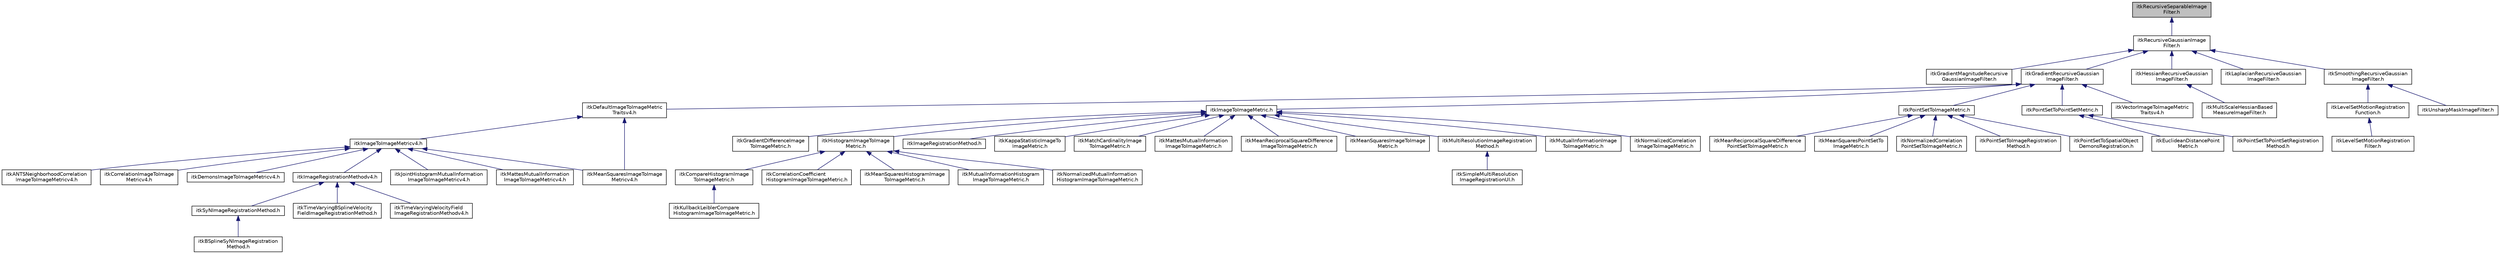 digraph "itkRecursiveSeparableImageFilter.h"
{
 // LATEX_PDF_SIZE
  edge [fontname="Helvetica",fontsize="10",labelfontname="Helvetica",labelfontsize="10"];
  node [fontname="Helvetica",fontsize="10",shape=record];
  Node1 [label="itkRecursiveSeparableImage\lFilter.h",height=0.2,width=0.4,color="black", fillcolor="grey75", style="filled", fontcolor="black",tooltip=" "];
  Node1 -> Node2 [dir="back",color="midnightblue",fontsize="10",style="solid",fontname="Helvetica"];
  Node2 [label="itkRecursiveGaussianImage\lFilter.h",height=0.2,width=0.4,color="black", fillcolor="white", style="filled",URL="$itkRecursiveGaussianImageFilter_8h.html",tooltip=" "];
  Node2 -> Node3 [dir="back",color="midnightblue",fontsize="10",style="solid",fontname="Helvetica"];
  Node3 [label="itkGradientMagnitudeRecursive\lGaussianImageFilter.h",height=0.2,width=0.4,color="black", fillcolor="white", style="filled",URL="$itkGradientMagnitudeRecursiveGaussianImageFilter_8h.html",tooltip=" "];
  Node2 -> Node4 [dir="back",color="midnightblue",fontsize="10",style="solid",fontname="Helvetica"];
  Node4 [label="itkGradientRecursiveGaussian\lImageFilter.h",height=0.2,width=0.4,color="black", fillcolor="white", style="filled",URL="$itkGradientRecursiveGaussianImageFilter_8h.html",tooltip=" "];
  Node4 -> Node5 [dir="back",color="midnightblue",fontsize="10",style="solid",fontname="Helvetica"];
  Node5 [label="itkDefaultImageToImageMetric\lTraitsv4.h",height=0.2,width=0.4,color="black", fillcolor="white", style="filled",URL="$itkDefaultImageToImageMetricTraitsv4_8h.html",tooltip=" "];
  Node5 -> Node6 [dir="back",color="midnightblue",fontsize="10",style="solid",fontname="Helvetica"];
  Node6 [label="itkImageToImageMetricv4.h",height=0.2,width=0.4,color="black", fillcolor="white", style="filled",URL="$itkImageToImageMetricv4_8h.html",tooltip=" "];
  Node6 -> Node7 [dir="back",color="midnightblue",fontsize="10",style="solid",fontname="Helvetica"];
  Node7 [label="itkANTSNeighborhoodCorrelation\lImageToImageMetricv4.h",height=0.2,width=0.4,color="black", fillcolor="white", style="filled",URL="$itkANTSNeighborhoodCorrelationImageToImageMetricv4_8h.html",tooltip=" "];
  Node6 -> Node8 [dir="back",color="midnightblue",fontsize="10",style="solid",fontname="Helvetica"];
  Node8 [label="itkCorrelationImageToImage\lMetricv4.h",height=0.2,width=0.4,color="black", fillcolor="white", style="filled",URL="$itkCorrelationImageToImageMetricv4_8h.html",tooltip=" "];
  Node6 -> Node9 [dir="back",color="midnightblue",fontsize="10",style="solid",fontname="Helvetica"];
  Node9 [label="itkDemonsImageToImageMetricv4.h",height=0.2,width=0.4,color="black", fillcolor="white", style="filled",URL="$itkDemonsImageToImageMetricv4_8h.html",tooltip=" "];
  Node6 -> Node10 [dir="back",color="midnightblue",fontsize="10",style="solid",fontname="Helvetica"];
  Node10 [label="itkImageRegistrationMethodv4.h",height=0.2,width=0.4,color="black", fillcolor="white", style="filled",URL="$itkImageRegistrationMethodv4_8h.html",tooltip=" "];
  Node10 -> Node11 [dir="back",color="midnightblue",fontsize="10",style="solid",fontname="Helvetica"];
  Node11 [label="itkSyNImageRegistrationMethod.h",height=0.2,width=0.4,color="black", fillcolor="white", style="filled",URL="$itkSyNImageRegistrationMethod_8h.html",tooltip=" "];
  Node11 -> Node12 [dir="back",color="midnightblue",fontsize="10",style="solid",fontname="Helvetica"];
  Node12 [label="itkBSplineSyNImageRegistration\lMethod.h",height=0.2,width=0.4,color="black", fillcolor="white", style="filled",URL="$itkBSplineSyNImageRegistrationMethod_8h.html",tooltip=" "];
  Node10 -> Node13 [dir="back",color="midnightblue",fontsize="10",style="solid",fontname="Helvetica"];
  Node13 [label="itkTimeVaryingBSplineVelocity\lFieldImageRegistrationMethod.h",height=0.2,width=0.4,color="black", fillcolor="white", style="filled",URL="$itkTimeVaryingBSplineVelocityFieldImageRegistrationMethod_8h.html",tooltip=" "];
  Node10 -> Node14 [dir="back",color="midnightblue",fontsize="10",style="solid",fontname="Helvetica"];
  Node14 [label="itkTimeVaryingVelocityField\lImageRegistrationMethodv4.h",height=0.2,width=0.4,color="black", fillcolor="white", style="filled",URL="$itkTimeVaryingVelocityFieldImageRegistrationMethodv4_8h.html",tooltip=" "];
  Node6 -> Node15 [dir="back",color="midnightblue",fontsize="10",style="solid",fontname="Helvetica"];
  Node15 [label="itkJointHistogramMutualInformation\lImageToImageMetricv4.h",height=0.2,width=0.4,color="black", fillcolor="white", style="filled",URL="$itkJointHistogramMutualInformationImageToImageMetricv4_8h.html",tooltip=" "];
  Node6 -> Node16 [dir="back",color="midnightblue",fontsize="10",style="solid",fontname="Helvetica"];
  Node16 [label="itkMattesMutualInformation\lImageToImageMetricv4.h",height=0.2,width=0.4,color="black", fillcolor="white", style="filled",URL="$itkMattesMutualInformationImageToImageMetricv4_8h.html",tooltip=" "];
  Node6 -> Node17 [dir="back",color="midnightblue",fontsize="10",style="solid",fontname="Helvetica"];
  Node17 [label="itkMeanSquaresImageToImage\lMetricv4.h",height=0.2,width=0.4,color="black", fillcolor="white", style="filled",URL="$itkMeanSquaresImageToImageMetricv4_8h.html",tooltip=" "];
  Node5 -> Node17 [dir="back",color="midnightblue",fontsize="10",style="solid",fontname="Helvetica"];
  Node4 -> Node18 [dir="back",color="midnightblue",fontsize="10",style="solid",fontname="Helvetica"];
  Node18 [label="itkImageToImageMetric.h",height=0.2,width=0.4,color="black", fillcolor="white", style="filled",URL="$itkImageToImageMetric_8h.html",tooltip=" "];
  Node18 -> Node19 [dir="back",color="midnightblue",fontsize="10",style="solid",fontname="Helvetica"];
  Node19 [label="itkGradientDifferenceImage\lToImageMetric.h",height=0.2,width=0.4,color="black", fillcolor="white", style="filled",URL="$itkGradientDifferenceImageToImageMetric_8h.html",tooltip=" "];
  Node18 -> Node20 [dir="back",color="midnightblue",fontsize="10",style="solid",fontname="Helvetica"];
  Node20 [label="itkHistogramImageToImage\lMetric.h",height=0.2,width=0.4,color="black", fillcolor="white", style="filled",URL="$itkHistogramImageToImageMetric_8h.html",tooltip=" "];
  Node20 -> Node21 [dir="back",color="midnightblue",fontsize="10",style="solid",fontname="Helvetica"];
  Node21 [label="itkCompareHistogramImage\lToImageMetric.h",height=0.2,width=0.4,color="black", fillcolor="white", style="filled",URL="$itkCompareHistogramImageToImageMetric_8h.html",tooltip=" "];
  Node21 -> Node22 [dir="back",color="midnightblue",fontsize="10",style="solid",fontname="Helvetica"];
  Node22 [label="itkKullbackLeiblerCompare\lHistogramImageToImageMetric.h",height=0.2,width=0.4,color="black", fillcolor="white", style="filled",URL="$itkKullbackLeiblerCompareHistogramImageToImageMetric_8h.html",tooltip=" "];
  Node20 -> Node23 [dir="back",color="midnightblue",fontsize="10",style="solid",fontname="Helvetica"];
  Node23 [label="itkCorrelationCoefficient\lHistogramImageToImageMetric.h",height=0.2,width=0.4,color="black", fillcolor="white", style="filled",URL="$itkCorrelationCoefficientHistogramImageToImageMetric_8h.html",tooltip=" "];
  Node20 -> Node24 [dir="back",color="midnightblue",fontsize="10",style="solid",fontname="Helvetica"];
  Node24 [label="itkMeanSquaresHistogramImage\lToImageMetric.h",height=0.2,width=0.4,color="black", fillcolor="white", style="filled",URL="$itkMeanSquaresHistogramImageToImageMetric_8h.html",tooltip=" "];
  Node20 -> Node25 [dir="back",color="midnightblue",fontsize="10",style="solid",fontname="Helvetica"];
  Node25 [label="itkMutualInformationHistogram\lImageToImageMetric.h",height=0.2,width=0.4,color="black", fillcolor="white", style="filled",URL="$itkMutualInformationHistogramImageToImageMetric_8h.html",tooltip=" "];
  Node20 -> Node26 [dir="back",color="midnightblue",fontsize="10",style="solid",fontname="Helvetica"];
  Node26 [label="itkNormalizedMutualInformation\lHistogramImageToImageMetric.h",height=0.2,width=0.4,color="black", fillcolor="white", style="filled",URL="$itkNormalizedMutualInformationHistogramImageToImageMetric_8h.html",tooltip=" "];
  Node18 -> Node27 [dir="back",color="midnightblue",fontsize="10",style="solid",fontname="Helvetica"];
  Node27 [label="itkImageRegistrationMethod.h",height=0.2,width=0.4,color="black", fillcolor="white", style="filled",URL="$itkImageRegistrationMethod_8h.html",tooltip=" "];
  Node18 -> Node28 [dir="back",color="midnightblue",fontsize="10",style="solid",fontname="Helvetica"];
  Node28 [label="itkKappaStatisticImageTo\lImageMetric.h",height=0.2,width=0.4,color="black", fillcolor="white", style="filled",URL="$itkKappaStatisticImageToImageMetric_8h.html",tooltip=" "];
  Node18 -> Node29 [dir="back",color="midnightblue",fontsize="10",style="solid",fontname="Helvetica"];
  Node29 [label="itkMatchCardinalityImage\lToImageMetric.h",height=0.2,width=0.4,color="black", fillcolor="white", style="filled",URL="$itkMatchCardinalityImageToImageMetric_8h.html",tooltip=" "];
  Node18 -> Node30 [dir="back",color="midnightblue",fontsize="10",style="solid",fontname="Helvetica"];
  Node30 [label="itkMattesMutualInformation\lImageToImageMetric.h",height=0.2,width=0.4,color="black", fillcolor="white", style="filled",URL="$itkMattesMutualInformationImageToImageMetric_8h.html",tooltip=" "];
  Node18 -> Node31 [dir="back",color="midnightblue",fontsize="10",style="solid",fontname="Helvetica"];
  Node31 [label="itkMeanReciprocalSquareDifference\lImageToImageMetric.h",height=0.2,width=0.4,color="black", fillcolor="white", style="filled",URL="$itkMeanReciprocalSquareDifferenceImageToImageMetric_8h.html",tooltip=" "];
  Node18 -> Node32 [dir="back",color="midnightblue",fontsize="10",style="solid",fontname="Helvetica"];
  Node32 [label="itkMeanSquaresImageToImage\lMetric.h",height=0.2,width=0.4,color="black", fillcolor="white", style="filled",URL="$itkMeanSquaresImageToImageMetric_8h.html",tooltip=" "];
  Node18 -> Node33 [dir="back",color="midnightblue",fontsize="10",style="solid",fontname="Helvetica"];
  Node33 [label="itkMultiResolutionImageRegistration\lMethod.h",height=0.2,width=0.4,color="black", fillcolor="white", style="filled",URL="$itkMultiResolutionImageRegistrationMethod_8h.html",tooltip=" "];
  Node33 -> Node34 [dir="back",color="midnightblue",fontsize="10",style="solid",fontname="Helvetica"];
  Node34 [label="itkSimpleMultiResolution\lImageRegistrationUI.h",height=0.2,width=0.4,color="black", fillcolor="white", style="filled",URL="$itkSimpleMultiResolutionImageRegistrationUI_8h.html",tooltip=" "];
  Node18 -> Node35 [dir="back",color="midnightblue",fontsize="10",style="solid",fontname="Helvetica"];
  Node35 [label="itkMutualInformationImage\lToImageMetric.h",height=0.2,width=0.4,color="black", fillcolor="white", style="filled",URL="$itkMutualInformationImageToImageMetric_8h.html",tooltip=" "];
  Node18 -> Node36 [dir="back",color="midnightblue",fontsize="10",style="solid",fontname="Helvetica"];
  Node36 [label="itkNormalizedCorrelation\lImageToImageMetric.h",height=0.2,width=0.4,color="black", fillcolor="white", style="filled",URL="$itkNormalizedCorrelationImageToImageMetric_8h.html",tooltip=" "];
  Node4 -> Node37 [dir="back",color="midnightblue",fontsize="10",style="solid",fontname="Helvetica"];
  Node37 [label="itkPointSetToImageMetric.h",height=0.2,width=0.4,color="black", fillcolor="white", style="filled",URL="$itkPointSetToImageMetric_8h.html",tooltip=" "];
  Node37 -> Node38 [dir="back",color="midnightblue",fontsize="10",style="solid",fontname="Helvetica"];
  Node38 [label="itkMeanReciprocalSquareDifference\lPointSetToImageMetric.h",height=0.2,width=0.4,color="black", fillcolor="white", style="filled",URL="$itkMeanReciprocalSquareDifferencePointSetToImageMetric_8h.html",tooltip=" "];
  Node37 -> Node39 [dir="back",color="midnightblue",fontsize="10",style="solid",fontname="Helvetica"];
  Node39 [label="itkMeanSquaresPointSetTo\lImageMetric.h",height=0.2,width=0.4,color="black", fillcolor="white", style="filled",URL="$itkMeanSquaresPointSetToImageMetric_8h.html",tooltip=" "];
  Node37 -> Node40 [dir="back",color="midnightblue",fontsize="10",style="solid",fontname="Helvetica"];
  Node40 [label="itkNormalizedCorrelation\lPointSetToImageMetric.h",height=0.2,width=0.4,color="black", fillcolor="white", style="filled",URL="$itkNormalizedCorrelationPointSetToImageMetric_8h.html",tooltip=" "];
  Node37 -> Node41 [dir="back",color="midnightblue",fontsize="10",style="solid",fontname="Helvetica"];
  Node41 [label="itkPointSetToImageRegistration\lMethod.h",height=0.2,width=0.4,color="black", fillcolor="white", style="filled",URL="$itkPointSetToImageRegistrationMethod_8h.html",tooltip=" "];
  Node37 -> Node42 [dir="back",color="midnightblue",fontsize="10",style="solid",fontname="Helvetica"];
  Node42 [label="itkPointSetToSpatialObject\lDemonsRegistration.h",height=0.2,width=0.4,color="black", fillcolor="white", style="filled",URL="$itkPointSetToSpatialObjectDemonsRegistration_8h.html",tooltip=" "];
  Node4 -> Node43 [dir="back",color="midnightblue",fontsize="10",style="solid",fontname="Helvetica"];
  Node43 [label="itkPointSetToPointSetMetric.h",height=0.2,width=0.4,color="black", fillcolor="white", style="filled",URL="$itkPointSetToPointSetMetric_8h.html",tooltip=" "];
  Node43 -> Node44 [dir="back",color="midnightblue",fontsize="10",style="solid",fontname="Helvetica"];
  Node44 [label="itkEuclideanDistancePoint\lMetric.h",height=0.2,width=0.4,color="black", fillcolor="white", style="filled",URL="$itkEuclideanDistancePointMetric_8h.html",tooltip=" "];
  Node43 -> Node45 [dir="back",color="midnightblue",fontsize="10",style="solid",fontname="Helvetica"];
  Node45 [label="itkPointSetToPointSetRegistration\lMethod.h",height=0.2,width=0.4,color="black", fillcolor="white", style="filled",URL="$itkPointSetToPointSetRegistrationMethod_8h.html",tooltip=" "];
  Node4 -> Node46 [dir="back",color="midnightblue",fontsize="10",style="solid",fontname="Helvetica"];
  Node46 [label="itkVectorImageToImageMetric\lTraitsv4.h",height=0.2,width=0.4,color="black", fillcolor="white", style="filled",URL="$itkVectorImageToImageMetricTraitsv4_8h.html",tooltip=" "];
  Node2 -> Node47 [dir="back",color="midnightblue",fontsize="10",style="solid",fontname="Helvetica"];
  Node47 [label="itkHessianRecursiveGaussian\lImageFilter.h",height=0.2,width=0.4,color="black", fillcolor="white", style="filled",URL="$itkHessianRecursiveGaussianImageFilter_8h.html",tooltip=" "];
  Node47 -> Node48 [dir="back",color="midnightblue",fontsize="10",style="solid",fontname="Helvetica"];
  Node48 [label="itkMultiScaleHessianBased\lMeasureImageFilter.h",height=0.2,width=0.4,color="black", fillcolor="white", style="filled",URL="$itkMultiScaleHessianBasedMeasureImageFilter_8h.html",tooltip=" "];
  Node2 -> Node49 [dir="back",color="midnightblue",fontsize="10",style="solid",fontname="Helvetica"];
  Node49 [label="itkLaplacianRecursiveGaussian\lImageFilter.h",height=0.2,width=0.4,color="black", fillcolor="white", style="filled",URL="$itkLaplacianRecursiveGaussianImageFilter_8h.html",tooltip=" "];
  Node2 -> Node50 [dir="back",color="midnightblue",fontsize="10",style="solid",fontname="Helvetica"];
  Node50 [label="itkSmoothingRecursiveGaussian\lImageFilter.h",height=0.2,width=0.4,color="black", fillcolor="white", style="filled",URL="$itkSmoothingRecursiveGaussianImageFilter_8h.html",tooltip=" "];
  Node50 -> Node51 [dir="back",color="midnightblue",fontsize="10",style="solid",fontname="Helvetica"];
  Node51 [label="itkLevelSetMotionRegistration\lFunction.h",height=0.2,width=0.4,color="black", fillcolor="white", style="filled",URL="$itkLevelSetMotionRegistrationFunction_8h.html",tooltip=" "];
  Node51 -> Node52 [dir="back",color="midnightblue",fontsize="10",style="solid",fontname="Helvetica"];
  Node52 [label="itkLevelSetMotionRegistration\lFilter.h",height=0.2,width=0.4,color="black", fillcolor="white", style="filled",URL="$itkLevelSetMotionRegistrationFilter_8h.html",tooltip=" "];
  Node50 -> Node53 [dir="back",color="midnightblue",fontsize="10",style="solid",fontname="Helvetica"];
  Node53 [label="itkUnsharpMaskImageFilter.h",height=0.2,width=0.4,color="black", fillcolor="white", style="filled",URL="$itkUnsharpMaskImageFilter_8h.html",tooltip=" "];
}
